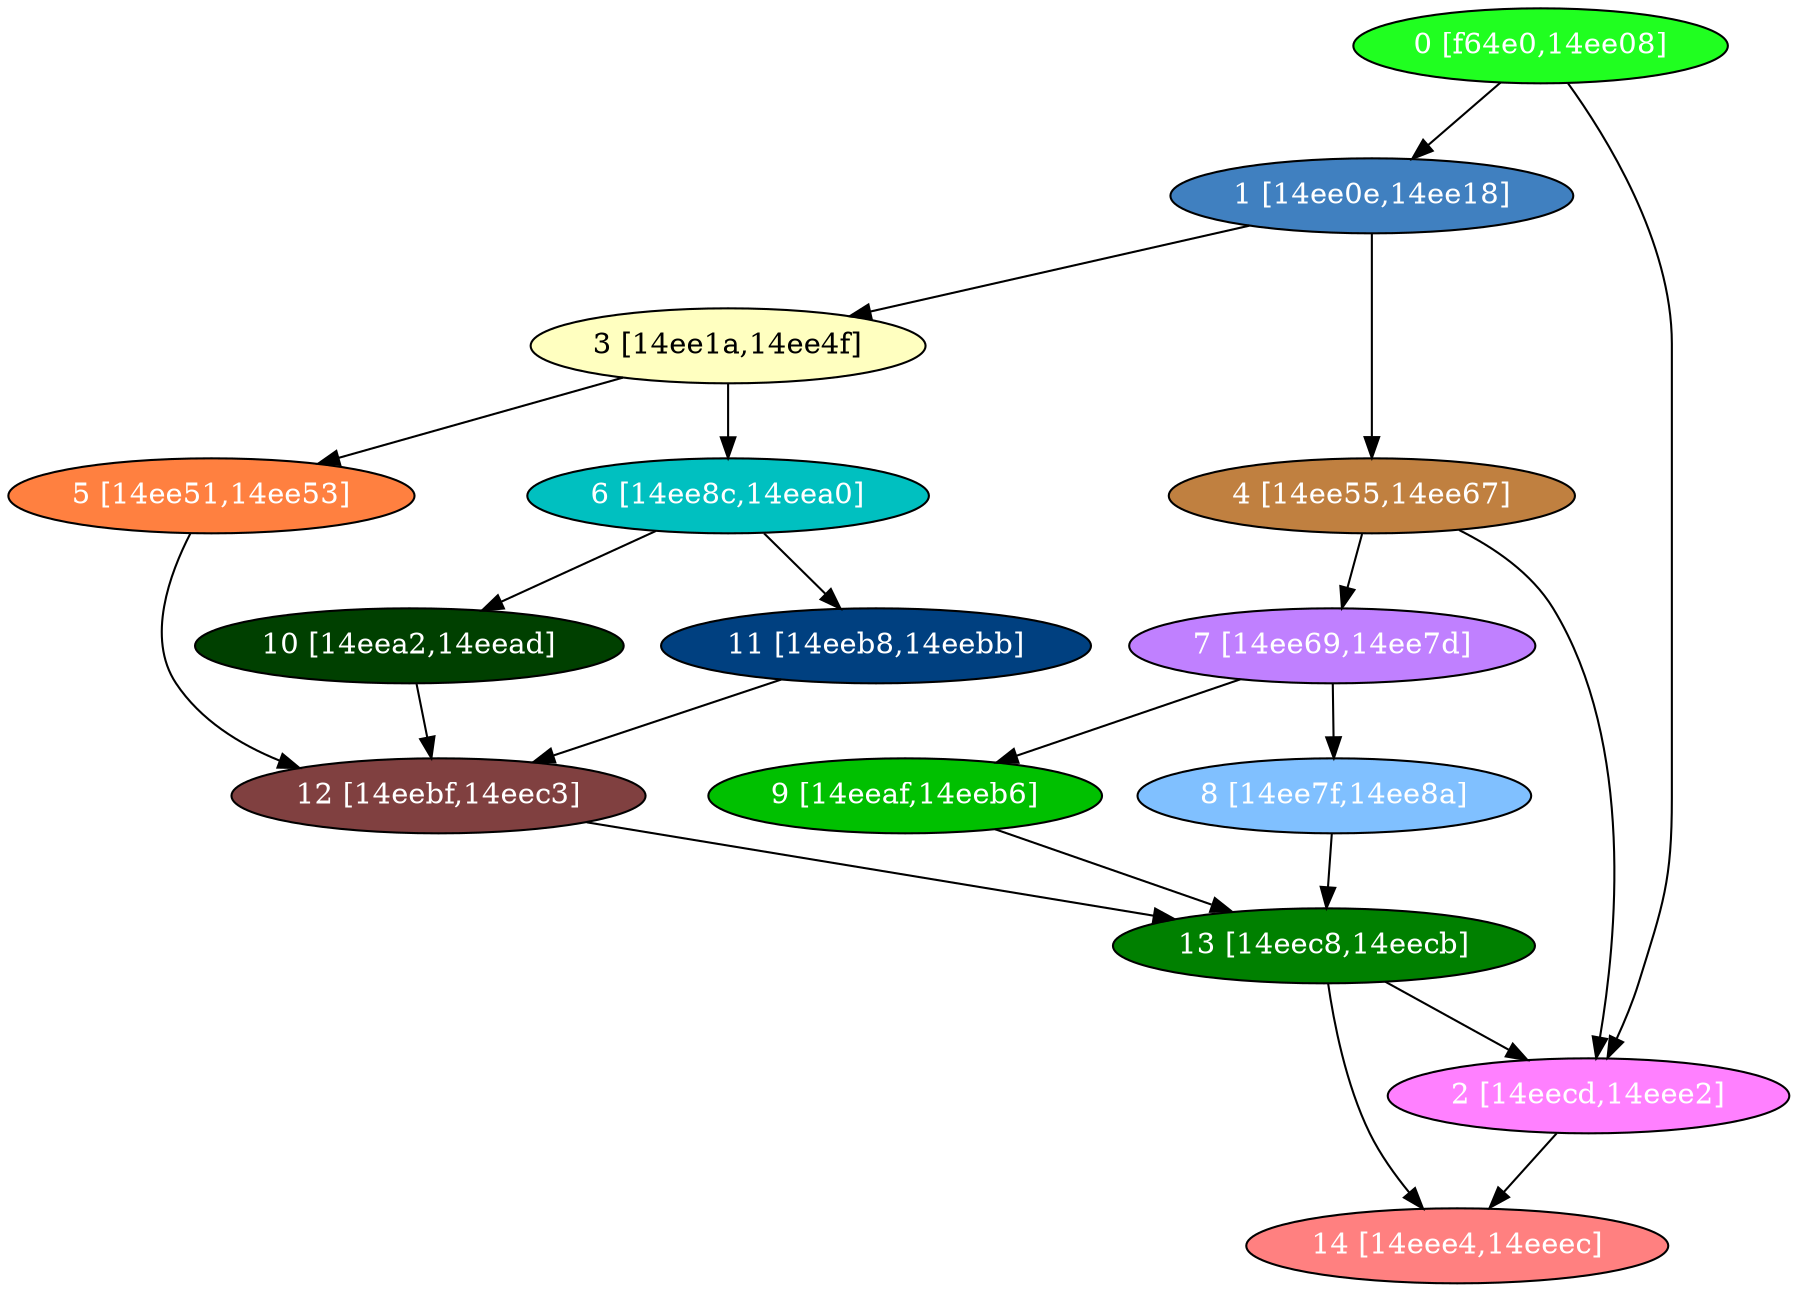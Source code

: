 diGraph libnss3{
	libnss3_0  [style=filled fillcolor="#20FF20" fontcolor="#ffffff" shape=oval label="0 [f64e0,14ee08]"]
	libnss3_1  [style=filled fillcolor="#4080C0" fontcolor="#ffffff" shape=oval label="1 [14ee0e,14ee18]"]
	libnss3_2  [style=filled fillcolor="#FF80FF" fontcolor="#ffffff" shape=oval label="2 [14eecd,14eee2]"]
	libnss3_3  [style=filled fillcolor="#FFFFC0" fontcolor="#000000" shape=oval label="3 [14ee1a,14ee4f]"]
	libnss3_4  [style=filled fillcolor="#C08040" fontcolor="#ffffff" shape=oval label="4 [14ee55,14ee67]"]
	libnss3_5  [style=filled fillcolor="#FF8040" fontcolor="#ffffff" shape=oval label="5 [14ee51,14ee53]"]
	libnss3_6  [style=filled fillcolor="#00C0C0" fontcolor="#ffffff" shape=oval label="6 [14ee8c,14eea0]"]
	libnss3_7  [style=filled fillcolor="#C080FF" fontcolor="#ffffff" shape=oval label="7 [14ee69,14ee7d]"]
	libnss3_8  [style=filled fillcolor="#80C0FF" fontcolor="#ffffff" shape=oval label="8 [14ee7f,14ee8a]"]
	libnss3_9  [style=filled fillcolor="#00C000" fontcolor="#ffffff" shape=oval label="9 [14eeaf,14eeb6]"]
	libnss3_a  [style=filled fillcolor="#004000" fontcolor="#ffffff" shape=oval label="10 [14eea2,14eead]"]
	libnss3_b  [style=filled fillcolor="#004080" fontcolor="#ffffff" shape=oval label="11 [14eeb8,14eebb]"]
	libnss3_c  [style=filled fillcolor="#804040" fontcolor="#ffffff" shape=oval label="12 [14eebf,14eec3]"]
	libnss3_d  [style=filled fillcolor="#008000" fontcolor="#ffffff" shape=oval label="13 [14eec8,14eecb]"]
	libnss3_e  [style=filled fillcolor="#FF8080" fontcolor="#ffffff" shape=oval label="14 [14eee4,14eeec]"]

	libnss3_0 -> libnss3_1
	libnss3_0 -> libnss3_2
	libnss3_1 -> libnss3_3
	libnss3_1 -> libnss3_4
	libnss3_2 -> libnss3_e
	libnss3_3 -> libnss3_5
	libnss3_3 -> libnss3_6
	libnss3_4 -> libnss3_2
	libnss3_4 -> libnss3_7
	libnss3_5 -> libnss3_c
	libnss3_6 -> libnss3_a
	libnss3_6 -> libnss3_b
	libnss3_7 -> libnss3_8
	libnss3_7 -> libnss3_9
	libnss3_8 -> libnss3_d
	libnss3_9 -> libnss3_d
	libnss3_a -> libnss3_c
	libnss3_b -> libnss3_c
	libnss3_c -> libnss3_d
	libnss3_d -> libnss3_2
	libnss3_d -> libnss3_e
}